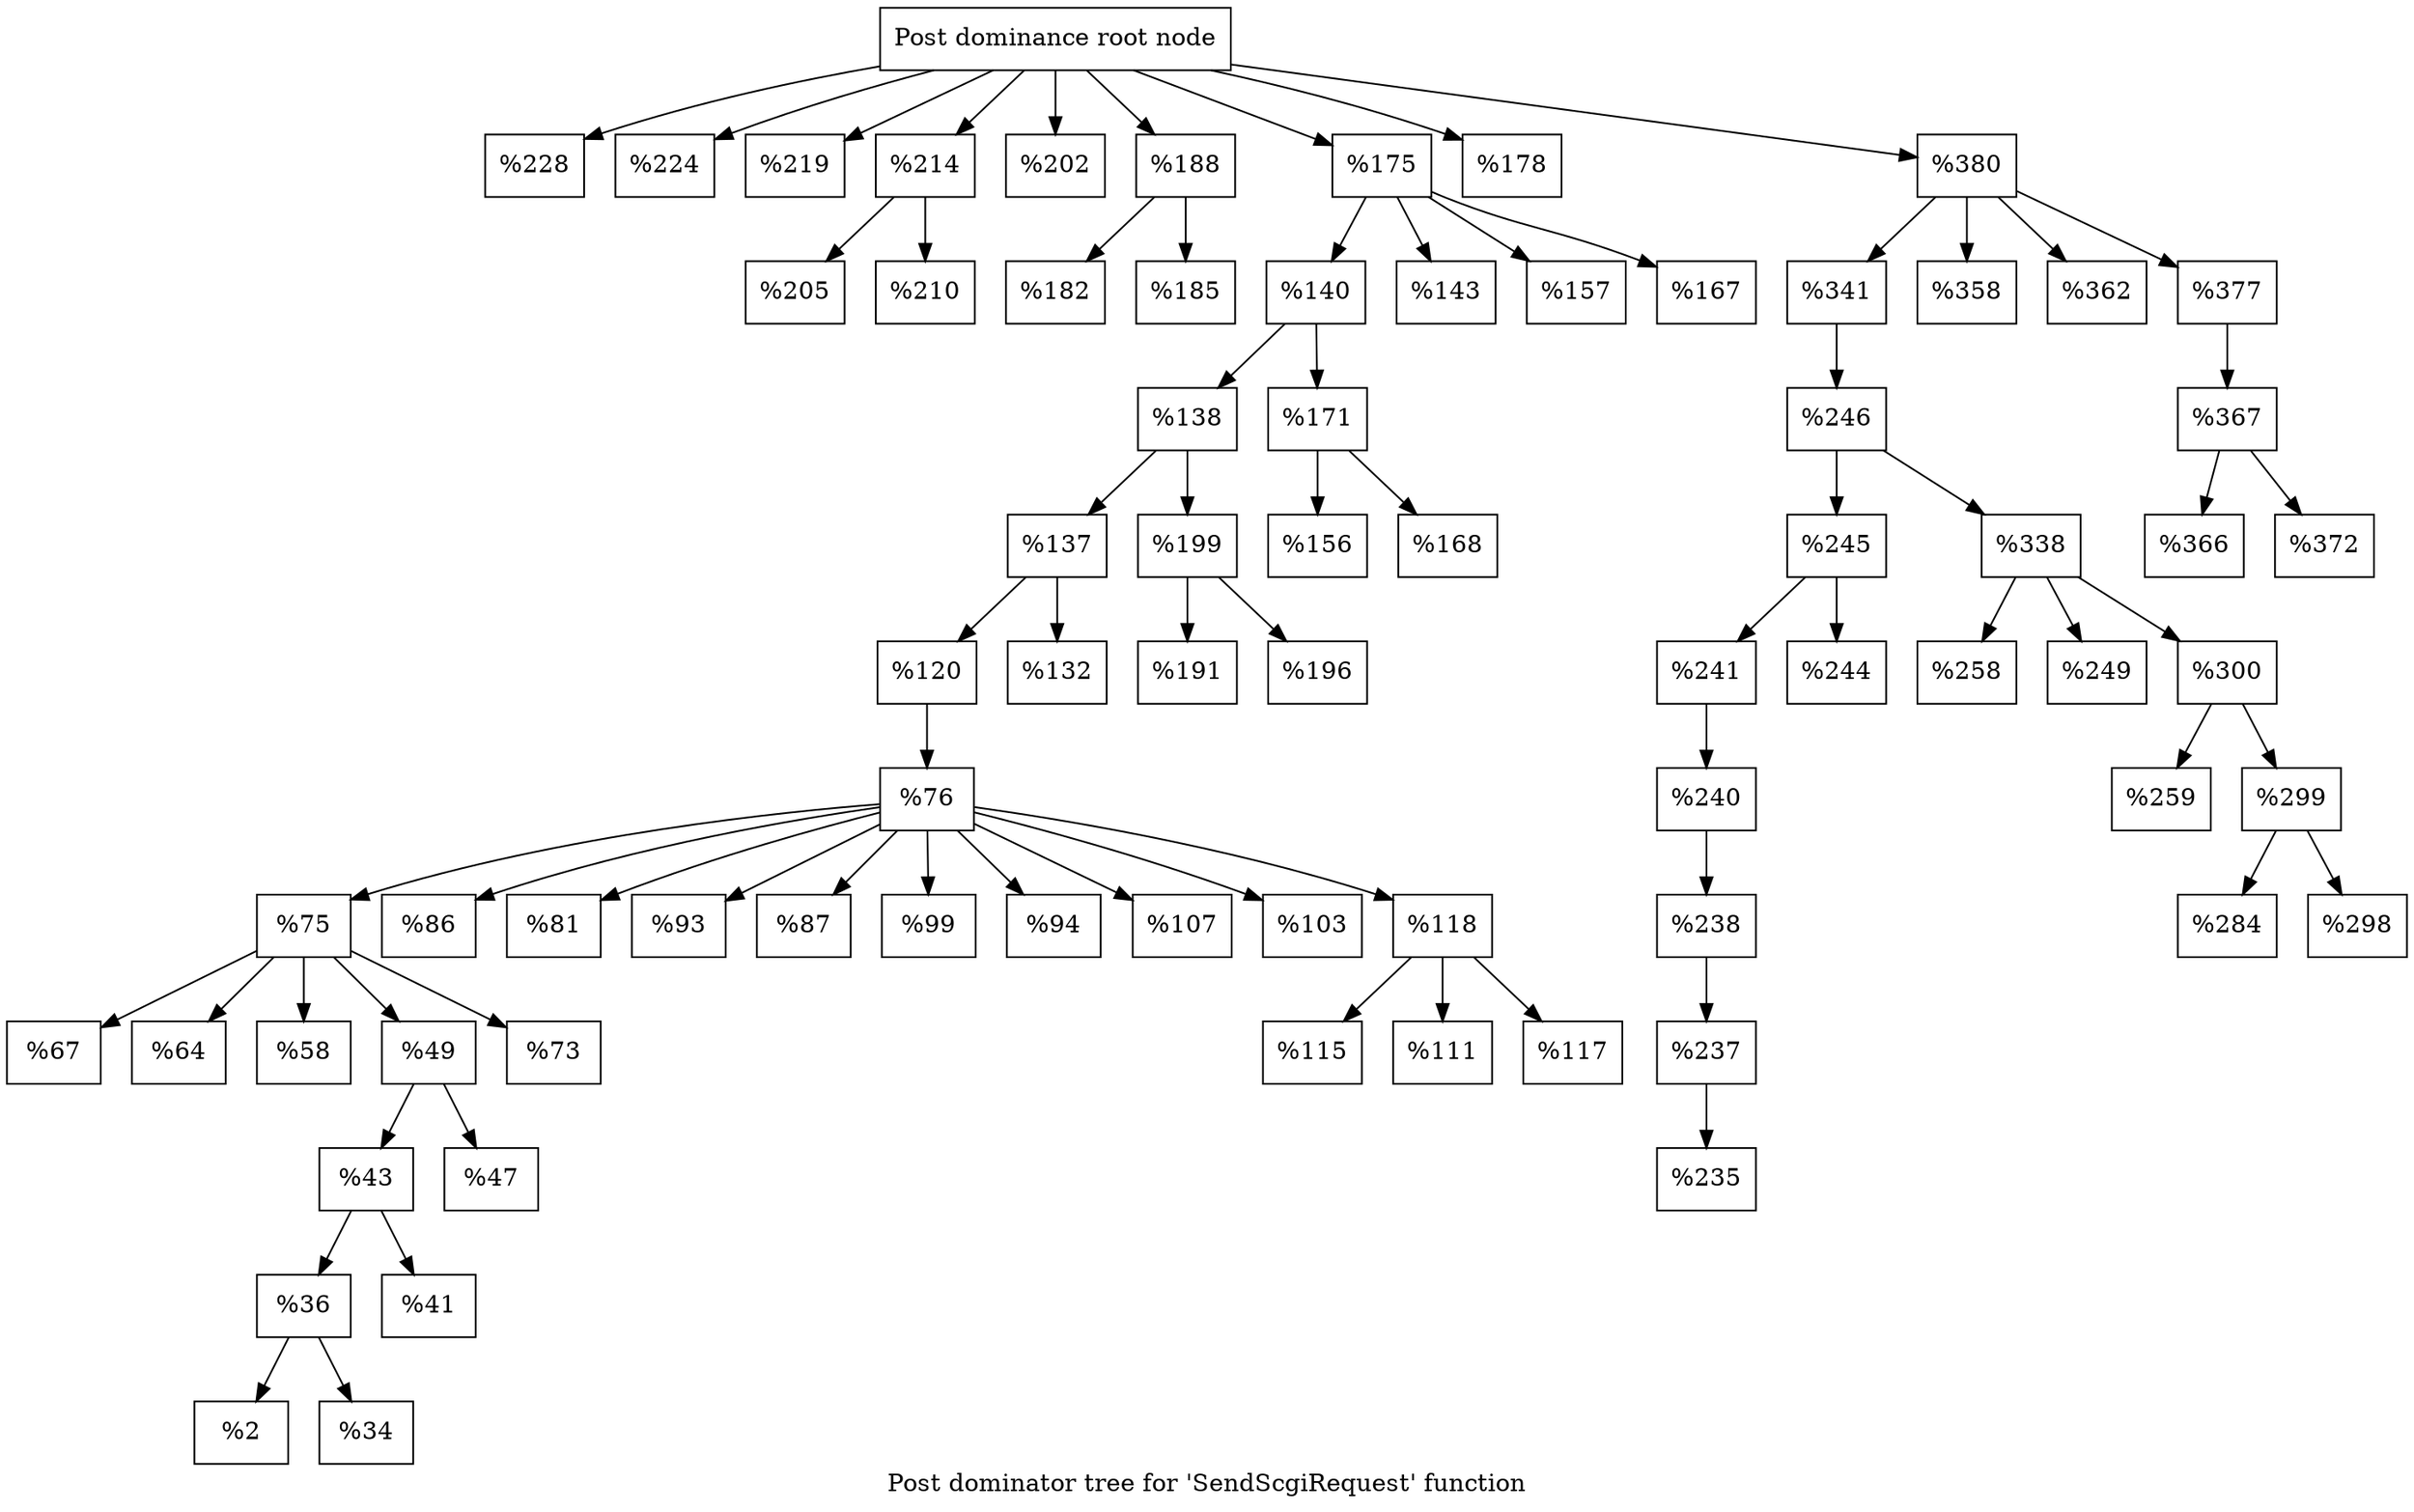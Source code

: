 digraph "Post dominator tree for 'SendScgiRequest' function" {
	label="Post dominator tree for 'SendScgiRequest' function";

	Node0x9c1450 [shape=record,label="{Post dominance root node}"];
	Node0x9c1450 -> Node0x9ec8d0;
	Node0x9c1450 -> Node0x97c980;
	Node0x9c1450 -> Node0x91a140;
	Node0x9c1450 -> Node0x9600e0;
	Node0x9c1450 -> Node0x9c3040;
	Node0x9c1450 -> Node0x961b40;
	Node0x9c1450 -> Node0x972bc0;
	Node0x9c1450 -> Node0x9ccbc0;
	Node0x9c1450 -> Node0x979660;
	Node0x9ec8d0 [shape=record,label="{%228}"];
	Node0x97c980 [shape=record,label="{%224}"];
	Node0x91a140 [shape=record,label="{%219}"];
	Node0x9600e0 [shape=record,label="{%214}"];
	Node0x9600e0 -> Node0x9c9280;
	Node0x9600e0 -> Node0x9c2ad0;
	Node0x9c9280 [shape=record,label="{%205}"];
	Node0x9c2ad0 [shape=record,label="{%210}"];
	Node0x9c3040 [shape=record,label="{%202}"];
	Node0x961b40 [shape=record,label="{%188}"];
	Node0x961b40 -> Node0x968f30;
	Node0x961b40 -> Node0x9a5c60;
	Node0x968f30 [shape=record,label="{%182}"];
	Node0x9a5c60 [shape=record,label="{%185}"];
	Node0x972bc0 [shape=record,label="{%175}"];
	Node0x972bc0 -> Node0x9c0540;
	Node0x972bc0 -> Node0x9634c0;
	Node0x972bc0 -> Node0x9a5490;
	Node0x972bc0 -> Node0xa063e0;
	Node0x9c0540 [shape=record,label="{%140}"];
	Node0x9c0540 -> Node0x9f0c40;
	Node0x9c0540 -> Node0x96e3f0;
	Node0x9f0c40 [shape=record,label="{%138}"];
	Node0x9f0c40 -> Node0x9f49d0;
	Node0x9f0c40 -> Node0x9bb550;
	Node0x9f49d0 [shape=record,label="{%137}"];
	Node0x9f49d0 -> Node0x959340;
	Node0x9f49d0 -> Node0x9ce2a0;
	Node0x959340 [shape=record,label="{%120}"];
	Node0x959340 -> Node0x9a1f50;
	Node0x9a1f50 [shape=record,label="{%76}"];
	Node0x9a1f50 -> Node0x999b30;
	Node0x9a1f50 -> Node0x9b5c00;
	Node0x9a1f50 -> Node0x9e7090;
	Node0x9a1f50 -> Node0x9bc1b0;
	Node0x9a1f50 -> Node0x990e70;
	Node0x9a1f50 -> Node0x9edff0;
	Node0x9a1f50 -> Node0x9a4100;
	Node0x9a1f50 -> Node0x9f21b0;
	Node0x9a1f50 -> Node0x9fd2e0;
	Node0x9a1f50 -> Node0x9fc710;
	Node0x999b30 [shape=record,label="{%75}"];
	Node0x999b30 -> Node0x98eaf0;
	Node0x999b30 -> Node0x96be00;
	Node0x999b30 -> Node0x9670d0;
	Node0x999b30 -> Node0x9aea10;
	Node0x999b30 -> Node0x9ff610;
	Node0x98eaf0 [shape=record,label="{%67}"];
	Node0x96be00 [shape=record,label="{%64}"];
	Node0x9670d0 [shape=record,label="{%58}"];
	Node0x9aea10 [shape=record,label="{%49}"];
	Node0x9aea10 -> Node0x9664b0;
	Node0x9aea10 -> Node0x9ebc70;
	Node0x9664b0 [shape=record,label="{%43}"];
	Node0x9664b0 -> Node0x9f1e70;
	Node0x9664b0 -> Node0x9c95b0;
	Node0x9f1e70 [shape=record,label="{%36}"];
	Node0x9f1e70 -> Node0x9c2560;
	Node0x9f1e70 -> Node0x9b5a50;
	Node0x9c2560 [shape=record,label="{%2}"];
	Node0x9b5a50 [shape=record,label="{%34}"];
	Node0x9c95b0 [shape=record,label="{%41}"];
	Node0x9ebc70 [shape=record,label="{%47}"];
	Node0x9ff610 [shape=record,label="{%73}"];
	Node0x9b5c00 [shape=record,label="{%86}"];
	Node0x9e7090 [shape=record,label="{%81}"];
	Node0x9bc1b0 [shape=record,label="{%93}"];
	Node0x990e70 [shape=record,label="{%87}"];
	Node0x9edff0 [shape=record,label="{%99}"];
	Node0x9a4100 [shape=record,label="{%94}"];
	Node0x9f21b0 [shape=record,label="{%107}"];
	Node0x9fd2e0 [shape=record,label="{%103}"];
	Node0x9fc710 [shape=record,label="{%118}"];
	Node0x9fc710 -> Node0x9fc2b0;
	Node0x9fc710 -> Node0x97c830;
	Node0x9fc710 -> Node0x988840;
	Node0x9fc2b0 [shape=record,label="{%115}"];
	Node0x97c830 [shape=record,label="{%111}"];
	Node0x988840 [shape=record,label="{%117}"];
	Node0x9ce2a0 [shape=record,label="{%132}"];
	Node0x9bb550 [shape=record,label="{%199}"];
	Node0x9bb550 -> Node0x9c7830;
	Node0x9bb550 -> Node0x9a51c0;
	Node0x9c7830 [shape=record,label="{%191}"];
	Node0x9a51c0 [shape=record,label="{%196}"];
	Node0x96e3f0 [shape=record,label="{%171}"];
	Node0x96e3f0 -> Node0x974060;
	Node0x96e3f0 -> Node0x9ca350;
	Node0x974060 [shape=record,label="{%156}"];
	Node0x9ca350 [shape=record,label="{%168}"];
	Node0x9634c0 [shape=record,label="{%143}"];
	Node0x9a5490 [shape=record,label="{%157}"];
	Node0xa063e0 [shape=record,label="{%167}"];
	Node0x9ccbc0 [shape=record,label="{%178}"];
	Node0x979660 [shape=record,label="{%380}"];
	Node0x979660 -> Node0x9b9920;
	Node0x979660 -> Node0x963310;
	Node0x979660 -> Node0x9fa0b0;
	Node0x979660 -> Node0x9f65a0;
	Node0x9b9920 [shape=record,label="{%341}"];
	Node0x9b9920 -> Node0x9b7450;
	Node0x9b7450 [shape=record,label="{%246}"];
	Node0x9b7450 -> Node0x95bd60;
	Node0x9b7450 -> Node0x972140;
	Node0x95bd60 [shape=record,label="{%245}"];
	Node0x95bd60 -> Node0x98a2a0;
	Node0x95bd60 -> Node0x975aa0;
	Node0x98a2a0 [shape=record,label="{%241}"];
	Node0x98a2a0 -> Node0x9f6fc0;
	Node0x9f6fc0 [shape=record,label="{%240}"];
	Node0x9f6fc0 -> Node0x9ba370;
	Node0x9ba370 [shape=record,label="{%238}"];
	Node0x9ba370 -> Node0x98bbc0;
	Node0x98bbc0 [shape=record,label="{%237}"];
	Node0x98bbc0 -> Node0x9605c0;
	Node0x9605c0 [shape=record,label="{%235}"];
	Node0x975aa0 [shape=record,label="{%244}"];
	Node0x972140 [shape=record,label="{%338}"];
	Node0x972140 -> Node0x9a55c0;
	Node0x972140 -> Node0x9cee50;
	Node0x972140 -> Node0x962100;
	Node0x9a55c0 [shape=record,label="{%258}"];
	Node0x9cee50 [shape=record,label="{%249}"];
	Node0x962100 [shape=record,label="{%300}"];
	Node0x962100 -> Node0x9fdb80;
	Node0x962100 -> Node0x9bf590;
	Node0x9fdb80 [shape=record,label="{%259}"];
	Node0x9bf590 [shape=record,label="{%299}"];
	Node0x9bf590 -> Node0x9be9c0;
	Node0x9bf590 -> Node0x9a5080;
	Node0x9be9c0 [shape=record,label="{%284}"];
	Node0x9a5080 [shape=record,label="{%298}"];
	Node0x963310 [shape=record,label="{%358}"];
	Node0x9fa0b0 [shape=record,label="{%362}"];
	Node0x9f65a0 [shape=record,label="{%377}"];
	Node0x9f65a0 -> Node0x9e75c0;
	Node0x9e75c0 [shape=record,label="{%367}"];
	Node0x9e75c0 -> Node0x9bb720;
	Node0x9e75c0 -> Node0x9e8240;
	Node0x9bb720 [shape=record,label="{%366}"];
	Node0x9e8240 [shape=record,label="{%372}"];
}
